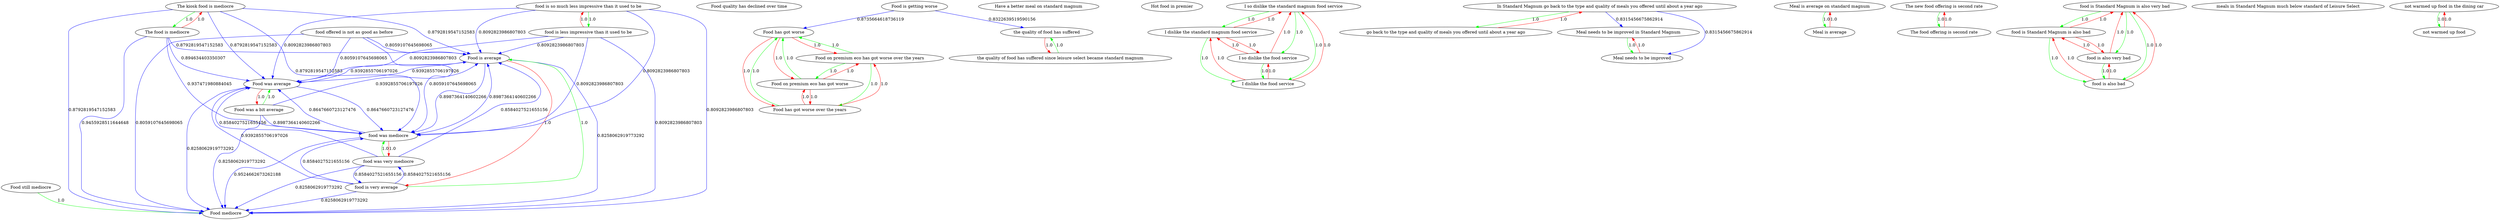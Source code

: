 digraph rawGraph {
"Food still mediocre";"Food mediocre";"Food quality has declined over time";"Food is average";"Food is getting worse";"Food on premium eco has got worse over the years";"Food on premium eco has got worse";"Food has got worse";"Food has got worse over the years";"Food was a bit average";"Food was average";"Have a better meal on standard magnum";"Hot food in premier";"I so dislike the standard magnum food service";"I dislike the standard magnum food service";"I dislike the food service";"I so dislike the food service";"In Standard Magnum go back to the type and quality of meals you offered until about a year ago";"go back to the type and quality of meals you offered until about a year ago";"Meal is average on standard magnum";"Meal is average";"Meal needs to be improved in Standard Magnum";"Meal needs to be improved";"The kiosk food is mediocre";"The food is mediocre";"The new food offering is second rate";"The food offering is second rate";"food is Standard Magnum is also very bad";"food is Standard Magnum is also bad";"food is also bad";"food is also very bad";"food is so much less impressive than it used to be";"food is less impressive than it used to be";"food is very average";"food offered is not as good as before";"food was very mediocre";"food was mediocre";"meals in Standard Magnum much below standard of Leisure Select";"not warmed up food in the dining car";"not warmed up food";"the quality of food has suffered since leisure select became standard magnum";"the quality of food has suffered";"Food still mediocre" -> "Food mediocre" [label=1.0] [color=green]
"Food is average" -> "Food mediocre" [label=0.8258062919773292] [color=blue]
"Food on premium eco has got worse over the years" -> "Food on premium eco has got worse" [label=1.0] [color=green]
"Food on premium eco has got worse" -> "Food has got worse" [label=1.0] [color=green]
"Food on premium eco has got worse over the years" -> "Food has got worse over the years" [label=1.0] [color=green]
"Food has got worse over the years" -> "Food has got worse" [label=1.0] [color=green]
"Food on premium eco has got worse over the years" -> "Food has got worse" [label=1.0] [color=green]
"Food on premium eco has got worse" -> "Food on premium eco has got worse over the years" [label=1.0] [color=red]
"Food on premium eco has got worse" -> "Food has got worse over the years" [label=1.0] [color=red]
"Food has got worse" -> "Food on premium eco has got worse over the years" [label=1.0] [color=red]
"Food has got worse" -> "Food on premium eco has got worse" [label=1.0] [color=red]
"Food has got worse" -> "Food has got worse over the years" [label=1.0] [color=red]
"Food has got worse over the years" -> "Food on premium eco has got worse over the years" [label=1.0] [color=red]
"Food has got worse over the years" -> "Food on premium eco has got worse" [label=1.0] [color=red]
"Food is getting worse" -> "Food has got worse" [label=0.8735664618736119] [color=blue]
"Food was a bit average" -> "Food was average" [label=1.0] [color=green]
"Food was average" -> "Food was a bit average" [label=1.0] [color=red]
"Food was average" -> "Food is average" [label=0.9392855706197026] [color=blue]
"Food is average" -> "Food was average" [label=0.9392855706197026] [color=blue]
"Food was average" -> "Food mediocre" [label=0.8258062919773292] [color=blue]
"Food was a bit average" -> "Food is average" [label=0.9392855706197026] [color=blue]
"Food was a bit average" -> "Food mediocre" [label=0.8258062919773292] [color=blue]
"I so dislike the standard magnum food service" -> "I dislike the standard magnum food service" [label=1.0] [color=green]
"I dislike the standard magnum food service" -> "I dislike the food service" [label=1.0] [color=green]
"I so dislike the standard magnum food service" -> "I so dislike the food service" [label=1.0] [color=green]
"I so dislike the food service" -> "I dislike the food service" [label=1.0] [color=green]
"I so dislike the standard magnum food service" -> "I dislike the food service" [label=1.0] [color=green]
"I dislike the standard magnum food service" -> "I so dislike the standard magnum food service" [label=1.0] [color=red]
"I dislike the standard magnum food service" -> "I so dislike the food service" [label=1.0] [color=red]
"I dislike the food service" -> "I so dislike the standard magnum food service" [label=1.0] [color=red]
"I dislike the food service" -> "I dislike the standard magnum food service" [label=1.0] [color=red]
"I dislike the food service" -> "I so dislike the food service" [label=1.0] [color=red]
"I so dislike the food service" -> "I so dislike the standard magnum food service" [label=1.0] [color=red]
"I so dislike the food service" -> "I dislike the standard magnum food service" [label=1.0] [color=red]
"In Standard Magnum go back to the type and quality of meals you offered until about a year ago" -> "go back to the type and quality of meals you offered until about a year ago" [label=1.0] [color=green]
"go back to the type and quality of meals you offered until about a year ago" -> "In Standard Magnum go back to the type and quality of meals you offered until about a year ago" [label=1.0] [color=red]
"Meal is average on standard magnum" -> "Meal is average" [label=1.0] [color=green]
"Meal is average" -> "Meal is average on standard magnum" [label=1.0] [color=red]
"Meal needs to be improved in Standard Magnum" -> "Meal needs to be improved" [label=1.0] [color=green]
"Meal needs to be improved" -> "Meal needs to be improved in Standard Magnum" [label=1.0] [color=red]
"In Standard Magnum go back to the type and quality of meals you offered until about a year ago" -> "Meal needs to be improved in Standard Magnum" [label=0.8315456675862914] [color=blue]
"The kiosk food is mediocre" -> "The food is mediocre" [label=1.0] [color=green]
"The food is mediocre" -> "The kiosk food is mediocre" [label=1.0] [color=red]
"The food is mediocre" -> "Food is average" [label=0.8792819547152583] [color=blue]
"The food is mediocre" -> "Food was average" [label=0.894634403350307] [color=blue]
"The food is mediocre" -> "Food mediocre" [label=0.9455928511644648] [color=blue]
"The new food offering is second rate" -> "The food offering is second rate" [label=1.0] [color=green]
"The food offering is second rate" -> "The new food offering is second rate" [label=1.0] [color=red]
"food is Standard Magnum is also very bad" -> "food is Standard Magnum is also bad" [label=1.0] [color=green]
"food is Standard Magnum is also bad" -> "food is also bad" [label=1.0] [color=green]
"food is Standard Magnum is also very bad" -> "food is also very bad" [label=1.0] [color=green]
"food is also very bad" -> "food is also bad" [label=1.0] [color=green]
"food is Standard Magnum is also very bad" -> "food is also bad" [label=1.0] [color=green]
"food is Standard Magnum is also bad" -> "food is Standard Magnum is also very bad" [label=1.0] [color=red]
"food is Standard Magnum is also bad" -> "food is also very bad" [label=1.0] [color=red]
"food is also bad" -> "food is Standard Magnum is also very bad" [label=1.0] [color=red]
"food is also bad" -> "food is Standard Magnum is also bad" [label=1.0] [color=red]
"food is also bad" -> "food is also very bad" [label=1.0] [color=red]
"food is also very bad" -> "food is Standard Magnum is also very bad" [label=1.0] [color=red]
"food is also very bad" -> "food is Standard Magnum is also bad" [label=1.0] [color=red]
"food is so much less impressive than it used to be" -> "food is less impressive than it used to be" [label=1.0] [color=green]
"food is less impressive than it used to be" -> "food is so much less impressive than it used to be" [label=1.0] [color=red]
"food is less impressive than it used to be" -> "Food is average" [label=0.8092823986807803] [color=blue]
"food is very average" -> "Food is average" [label=1.0] [color=green]
"Food is average" -> "food is very average" [label=1.0] [color=red]
"food offered is not as good as before" -> "Food is average" [label=0.8059107645698065] [color=blue]
"food was very mediocre" -> "food was mediocre" [label=1.0] [color=green]
"food was mediocre" -> "food was very mediocre" [label=1.0] [color=red]
"food offered is not as good as before" -> "food was mediocre" [label=0.8059107645698065] [color=blue]
"Food is average" -> "food was mediocre" [label=0.8987364140602266] [color=blue]
"food was mediocre" -> "Food is average" [label=0.8987364140602266] [color=blue]
"food is very average" -> "food was very mediocre" [label=0.8584027521655156] [color=blue]
"food was very mediocre" -> "food is very average" [label=0.8584027521655156] [color=blue]
"food is less impressive than it used to be" -> "food was mediocre" [label=0.8092823986807803] [color=blue]
"The food is mediocre" -> "food was mediocre" [label=0.937471980884045] [color=blue]
"food was mediocre" -> "Food was average" [label=0.8647660723127476] [color=blue]
"Food was average" -> "food was mediocre" [label=0.8647660723127476] [color=blue]
"food was mediocre" -> "Food mediocre" [label=0.9524662673262188] [color=blue]
"not warmed up food in the dining car" -> "not warmed up food" [label=1.0] [color=green]
"not warmed up food" -> "not warmed up food in the dining car" [label=1.0] [color=red]
"the quality of food has suffered since leisure select became standard magnum" -> "the quality of food has suffered" [label=1.0] [color=green]
"the quality of food has suffered" -> "the quality of food has suffered since leisure select became standard magnum" [label=1.0] [color=red]
"Food is getting worse" -> "the quality of food has suffered" [label=0.8322639519590156] [color=blue]
"Food was a bit average" -> "food was mediocre" [label=0.8987364140602266] [color=blue]
"In Standard Magnum go back to the type and quality of meals you offered until about a year ago" -> "Meal needs to be improved" [label=0.8315456675862914] [color=blue]
"The kiosk food is mediocre" -> "Food is average" [label=0.8792819547152583] [color=blue]
"The kiosk food is mediocre" -> "Food was average" [label=0.8792819547152583] [color=blue]
"The kiosk food is mediocre" -> "food was mediocre" [label=0.8792819547152583] [color=blue]
"The kiosk food is mediocre" -> "Food mediocre" [label=0.8792819547152583] [color=blue]
"food is so much less impressive than it used to be" -> "Food is average" [label=0.8092823986807803] [color=blue]
"food is so much less impressive than it used to be" -> "food was mediocre" [label=0.8092823986807803] [color=blue]
"food is less impressive than it used to be" -> "Food was average" [label=0.8092823986807803] [color=blue]
"food is less impressive than it used to be" -> "Food mediocre" [label=0.8092823986807803] [color=blue]
"food is very average" -> "Food was average" [label=0.9392855706197026] [color=blue]
"food is very average" -> "food was mediocre" [label=0.8584027521655156] [color=blue]
"food is very average" -> "Food mediocre" [label=0.8258062919773292] [color=blue]
"food offered is not as good as before" -> "Food was average" [label=0.8059107645698065] [color=blue]
"food offered is not as good as before" -> "Food mediocre" [label=0.8059107645698065] [color=blue]
"food was very mediocre" -> "Food is average" [label=0.8584027521655156] [color=blue]
"food was very mediocre" -> "Food was average" [label=0.8584027521655156] [color=blue]
"food was very mediocre" -> "Food mediocre" [label=0.8258062919773292] [color=blue]
"food is so much less impressive than it used to be" -> "Food was average" [label=0.8092823986807803] [color=blue]
"food is so much less impressive than it used to be" -> "Food mediocre" [label=0.8092823986807803] [color=blue]
}
